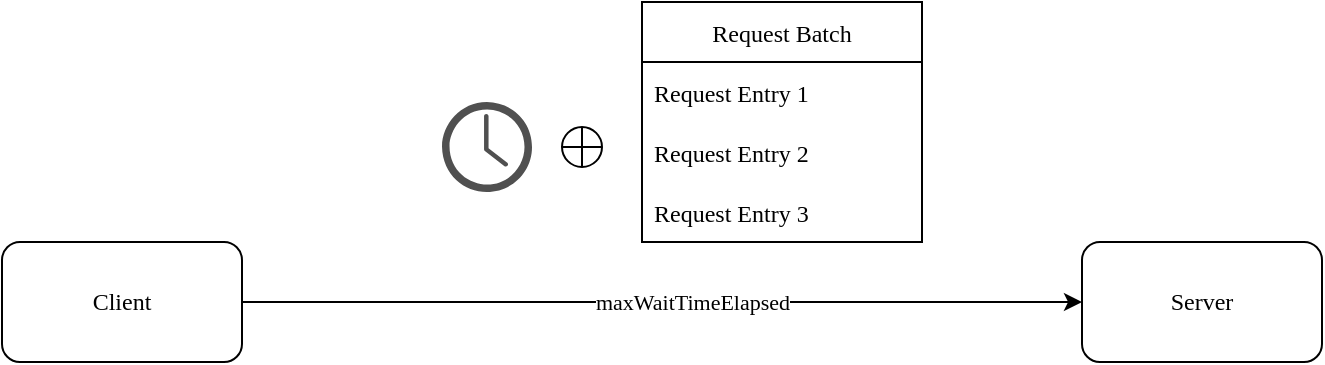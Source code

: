<mxfile version="20.2.1" type="embed"><diagram id="RyrFTZzNXrYVCOWKyaOS" name="Page-1"><mxGraphModel dx="1746" dy="1119" grid="1" gridSize="10" guides="1" tooltips="1" connect="1" arrows="1" fold="1" page="1" pageScale="1" pageWidth="850" pageHeight="1100" math="0" shadow="0"><root><mxCell id="0"/><mxCell id="1" parent="0"/><mxCell id="15" value="Request Batch" style="swimlane;fontStyle=0;childLayout=stackLayout;horizontal=1;startSize=30;horizontalStack=0;resizeParent=1;resizeParentMax=0;resizeLast=0;collapsible=1;marginBottom=0;fontFamily=Fira Code Retina;" parent="1" vertex="1"><mxGeometry x="460" y="420" width="140" height="120" as="geometry"/></mxCell><mxCell id="16" value="Request Entry 1" style="text;strokeColor=none;fillColor=none;align=left;verticalAlign=middle;spacingLeft=4;spacingRight=4;overflow=hidden;points=[[0,0.5],[1,0.5]];portConstraint=eastwest;rotatable=0;fontFamily=Fira Code Retina;" parent="15" vertex="1"><mxGeometry y="30" width="140" height="30" as="geometry"/></mxCell><mxCell id="17" value="Request Entry 2" style="text;strokeColor=none;fillColor=none;align=left;verticalAlign=middle;spacingLeft=4;spacingRight=4;overflow=hidden;points=[[0,0.5],[1,0.5]];portConstraint=eastwest;rotatable=0;fontFamily=Fira Code Retina;" parent="15" vertex="1"><mxGeometry y="60" width="140" height="30" as="geometry"/></mxCell><mxCell id="18" value="Request Entry 3" style="text;strokeColor=none;fillColor=none;align=left;verticalAlign=middle;spacingLeft=4;spacingRight=4;overflow=hidden;points=[[0,0.5],[1,0.5]];portConstraint=eastwest;rotatable=0;fontFamily=Fira Code Retina;" parent="15" vertex="1"><mxGeometry y="90" width="140" height="30" as="geometry"/></mxCell><mxCell id="21" style="edgeStyle=orthogonalEdgeStyle;rounded=0;orthogonalLoop=1;jettySize=auto;html=1;exitX=1;exitY=0.5;exitDx=0;exitDy=0;entryX=0;entryY=0.5;entryDx=0;entryDy=0;fontFamily=Fira Code Retina;" parent="1" source="19" target="20" edge="1"><mxGeometry relative="1" as="geometry"/></mxCell><mxCell id="24" value="maxWaitTimeElapsed" style="edgeLabel;html=1;align=center;verticalAlign=middle;resizable=0;points=[];fontFamily=Fira Code Retina;" parent="21" vertex="1" connectable="0"><mxGeometry x="-0.383" y="-1" relative="1" as="geometry"><mxPoint x="95" y="-1" as="offset"/></mxGeometry></mxCell><mxCell id="19" value="Client" style="rounded=1;whiteSpace=wrap;html=1;fontFamily=Fira Code Retina;" parent="1" vertex="1"><mxGeometry x="140" y="540" width="120" height="60" as="geometry"/></mxCell><mxCell id="20" value="Server" style="rounded=1;whiteSpace=wrap;html=1;fontFamily=Fira Code Retina;" parent="1" vertex="1"><mxGeometry x="680" y="540" width="120" height="60" as="geometry"/></mxCell><mxCell id="22" value="" style="sketch=0;pointerEvents=1;shadow=0;dashed=0;html=1;strokeColor=none;fillColor=#505050;labelPosition=center;verticalLabelPosition=bottom;verticalAlign=top;outlineConnect=0;align=center;shape=mxgraph.office.concepts.clock;fontFamily=Fira Code Retina;" parent="1" vertex="1"><mxGeometry x="360" y="470" width="45" height="45" as="geometry"/></mxCell><mxCell id="23" value="" style="shape=orEllipse;perimeter=ellipsePerimeter;whiteSpace=wrap;html=1;backgroundOutline=1;fontFamily=Fira Code Retina;" parent="1" vertex="1"><mxGeometry x="420" y="482.5" width="20" height="20" as="geometry"/></mxCell></root></mxGraphModel></diagram></mxfile>
